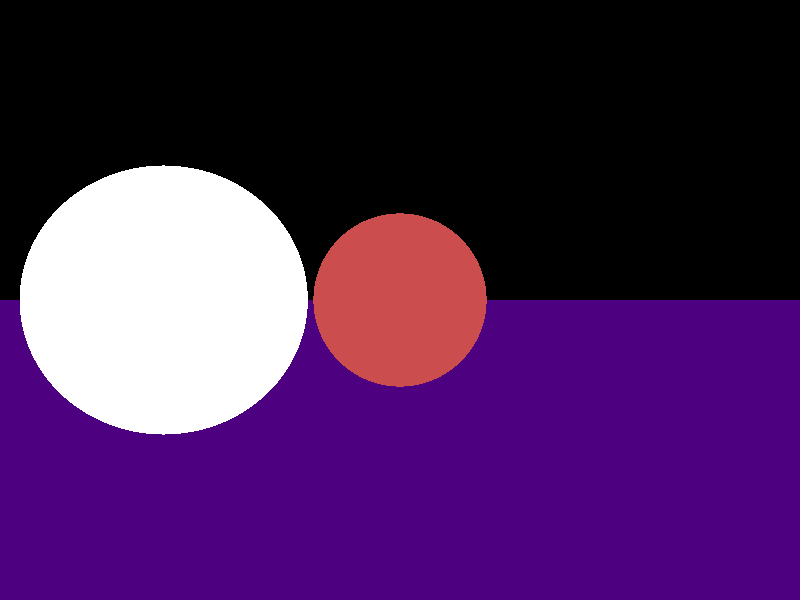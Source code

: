 camera {
  location  <0, 0, 14>
  up        <0,  1,  0>
  right     <1.33333, 0,  0>
  look_at   <0, 0, 0>
}

light_source {<-12, 8, 7> color rgb <1.0, 1.0, 1.0>}

sphere { <0, 0, 0>, 2
  pigment { color rgb <0.8, 0.3, 0.3>}
}

sphere { <6, 0, -2>, 3.5
  pigment { color rgb <1.0, 1.0, 1.0>}
}

plane {<0, 1, 0>, -4
      pigment {color rgb <0.3, 0.0, 0.5>}
}
